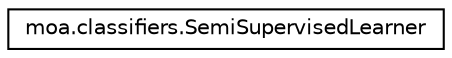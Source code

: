 digraph G
{
  edge [fontname="Helvetica",fontsize="10",labelfontname="Helvetica",labelfontsize="10"];
  node [fontname="Helvetica",fontsize="10",shape=record];
  rankdir=LR;
  Node1 [label="moa.classifiers.SemiSupervisedLearner",height=0.2,width=0.4,color="black", fillcolor="white", style="filled",URL="$interfacemoa_1_1classifiers_1_1SemiSupervisedLearner.html",tooltip="Learner interface for incremental semi supervised models."];
}
